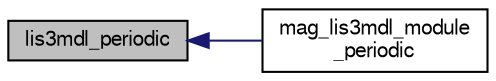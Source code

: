 digraph "lis3mdl_periodic"
{
  edge [fontname="FreeSans",fontsize="10",labelfontname="FreeSans",labelfontsize="10"];
  node [fontname="FreeSans",fontsize="10",shape=record];
  rankdir="LR";
  Node1 [label="lis3mdl_periodic",height=0.2,width=0.4,color="black", fillcolor="grey75", style="filled", fontcolor="black"];
  Node1 -> Node2 [dir="back",color="midnightblue",fontsize="10",style="solid",fontname="FreeSans"];
  Node2 [label="mag_lis3mdl_module\l_periodic",height=0.2,width=0.4,color="black", fillcolor="white", style="filled",URL="$mag__lis3mdl_8h.html#afe2b496b6f26ead3d40da59a4cfda5fa"];
}
